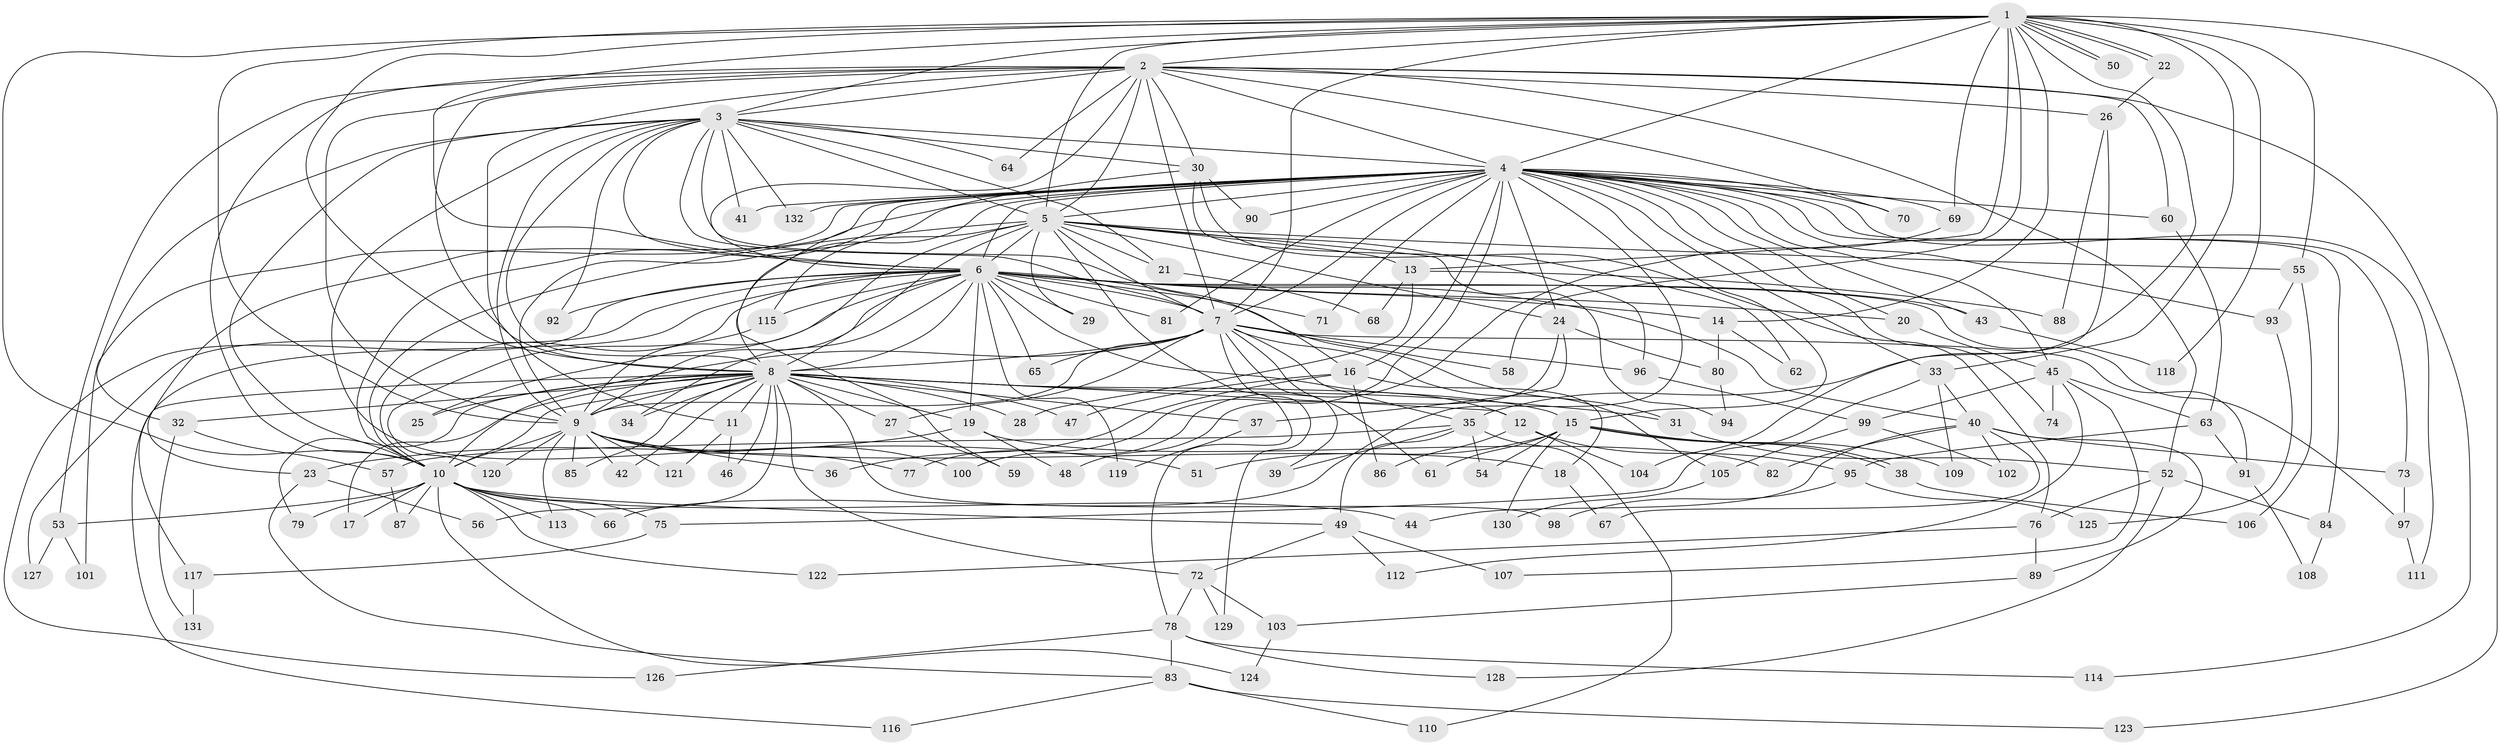 // Generated by graph-tools (version 1.1) at 2025/49/03/09/25 03:49:28]
// undirected, 132 vertices, 289 edges
graph export_dot {
graph [start="1"]
  node [color=gray90,style=filled];
  1;
  2;
  3;
  4;
  5;
  6;
  7;
  8;
  9;
  10;
  11;
  12;
  13;
  14;
  15;
  16;
  17;
  18;
  19;
  20;
  21;
  22;
  23;
  24;
  25;
  26;
  27;
  28;
  29;
  30;
  31;
  32;
  33;
  34;
  35;
  36;
  37;
  38;
  39;
  40;
  41;
  42;
  43;
  44;
  45;
  46;
  47;
  48;
  49;
  50;
  51;
  52;
  53;
  54;
  55;
  56;
  57;
  58;
  59;
  60;
  61;
  62;
  63;
  64;
  65;
  66;
  67;
  68;
  69;
  70;
  71;
  72;
  73;
  74;
  75;
  76;
  77;
  78;
  79;
  80;
  81;
  82;
  83;
  84;
  85;
  86;
  87;
  88;
  89;
  90;
  91;
  92;
  93;
  94;
  95;
  96;
  97;
  98;
  99;
  100;
  101;
  102;
  103;
  104;
  105;
  106;
  107;
  108;
  109;
  110;
  111;
  112;
  113;
  114;
  115;
  116;
  117;
  118;
  119;
  120;
  121;
  122;
  123;
  124;
  125;
  126;
  127;
  128;
  129;
  130;
  131;
  132;
  1 -- 2;
  1 -- 3;
  1 -- 4;
  1 -- 5;
  1 -- 6;
  1 -- 7;
  1 -- 8;
  1 -- 9;
  1 -- 10;
  1 -- 13;
  1 -- 14;
  1 -- 22;
  1 -- 22;
  1 -- 33;
  1 -- 35;
  1 -- 50;
  1 -- 50;
  1 -- 55;
  1 -- 58;
  1 -- 69;
  1 -- 118;
  1 -- 123;
  2 -- 3;
  2 -- 4;
  2 -- 5;
  2 -- 6;
  2 -- 7;
  2 -- 8;
  2 -- 9;
  2 -- 10;
  2 -- 11;
  2 -- 26;
  2 -- 30;
  2 -- 52;
  2 -- 53;
  2 -- 60;
  2 -- 64;
  2 -- 70;
  2 -- 114;
  3 -- 4;
  3 -- 5;
  3 -- 6;
  3 -- 7;
  3 -- 8;
  3 -- 9;
  3 -- 10;
  3 -- 16;
  3 -- 21;
  3 -- 30;
  3 -- 32;
  3 -- 41;
  3 -- 51;
  3 -- 64;
  3 -- 92;
  3 -- 132;
  4 -- 5;
  4 -- 6;
  4 -- 7;
  4 -- 8;
  4 -- 9;
  4 -- 10;
  4 -- 15;
  4 -- 16;
  4 -- 20;
  4 -- 23;
  4 -- 24;
  4 -- 33;
  4 -- 41;
  4 -- 43;
  4 -- 45;
  4 -- 60;
  4 -- 66;
  4 -- 69;
  4 -- 70;
  4 -- 71;
  4 -- 73;
  4 -- 74;
  4 -- 77;
  4 -- 81;
  4 -- 84;
  4 -- 90;
  4 -- 93;
  4 -- 101;
  4 -- 111;
  4 -- 132;
  5 -- 6;
  5 -- 7;
  5 -- 8;
  5 -- 9;
  5 -- 10;
  5 -- 13;
  5 -- 21;
  5 -- 24;
  5 -- 29;
  5 -- 55;
  5 -- 78;
  5 -- 94;
  5 -- 96;
  5 -- 115;
  6 -- 7;
  6 -- 8;
  6 -- 9;
  6 -- 10;
  6 -- 12;
  6 -- 14;
  6 -- 19;
  6 -- 20;
  6 -- 25;
  6 -- 29;
  6 -- 31;
  6 -- 34;
  6 -- 40;
  6 -- 43;
  6 -- 65;
  6 -- 71;
  6 -- 81;
  6 -- 92;
  6 -- 97;
  6 -- 115;
  6 -- 117;
  6 -- 119;
  6 -- 126;
  6 -- 127;
  7 -- 8;
  7 -- 9;
  7 -- 10;
  7 -- 27;
  7 -- 35;
  7 -- 39;
  7 -- 58;
  7 -- 61;
  7 -- 65;
  7 -- 91;
  7 -- 96;
  7 -- 105;
  7 -- 129;
  8 -- 9;
  8 -- 10;
  8 -- 11;
  8 -- 12;
  8 -- 15;
  8 -- 17;
  8 -- 19;
  8 -- 25;
  8 -- 27;
  8 -- 28;
  8 -- 31;
  8 -- 32;
  8 -- 34;
  8 -- 37;
  8 -- 42;
  8 -- 46;
  8 -- 47;
  8 -- 56;
  8 -- 72;
  8 -- 79;
  8 -- 85;
  8 -- 98;
  8 -- 116;
  9 -- 10;
  9 -- 18;
  9 -- 36;
  9 -- 42;
  9 -- 77;
  9 -- 85;
  9 -- 100;
  9 -- 113;
  9 -- 120;
  9 -- 121;
  10 -- 17;
  10 -- 44;
  10 -- 49;
  10 -- 53;
  10 -- 66;
  10 -- 75;
  10 -- 79;
  10 -- 87;
  10 -- 113;
  10 -- 122;
  10 -- 124;
  11 -- 46;
  11 -- 121;
  12 -- 86;
  12 -- 95;
  12 -- 104;
  13 -- 28;
  13 -- 68;
  13 -- 88;
  14 -- 62;
  14 -- 80;
  15 -- 38;
  15 -- 38;
  15 -- 51;
  15 -- 54;
  15 -- 61;
  15 -- 109;
  15 -- 130;
  16 -- 18;
  16 -- 36;
  16 -- 47;
  16 -- 86;
  18 -- 67;
  19 -- 23;
  19 -- 48;
  19 -- 82;
  20 -- 45;
  21 -- 68;
  22 -- 26;
  23 -- 56;
  23 -- 83;
  24 -- 37;
  24 -- 48;
  24 -- 80;
  26 -- 88;
  26 -- 104;
  27 -- 59;
  30 -- 59;
  30 -- 62;
  30 -- 76;
  30 -- 90;
  31 -- 52;
  32 -- 57;
  32 -- 131;
  33 -- 40;
  33 -- 75;
  33 -- 109;
  35 -- 39;
  35 -- 49;
  35 -- 54;
  35 -- 57;
  35 -- 110;
  37 -- 119;
  38 -- 106;
  40 -- 44;
  40 -- 67;
  40 -- 73;
  40 -- 82;
  40 -- 89;
  40 -- 102;
  43 -- 118;
  45 -- 63;
  45 -- 74;
  45 -- 99;
  45 -- 107;
  45 -- 112;
  49 -- 72;
  49 -- 107;
  49 -- 112;
  52 -- 76;
  52 -- 84;
  52 -- 128;
  53 -- 101;
  53 -- 127;
  55 -- 93;
  55 -- 106;
  57 -- 87;
  60 -- 63;
  63 -- 91;
  63 -- 95;
  69 -- 100;
  72 -- 78;
  72 -- 103;
  72 -- 129;
  73 -- 97;
  75 -- 117;
  76 -- 89;
  76 -- 122;
  78 -- 83;
  78 -- 114;
  78 -- 126;
  78 -- 128;
  80 -- 94;
  83 -- 110;
  83 -- 116;
  83 -- 123;
  84 -- 108;
  89 -- 103;
  91 -- 108;
  93 -- 125;
  95 -- 98;
  95 -- 125;
  96 -- 99;
  97 -- 111;
  99 -- 102;
  99 -- 105;
  103 -- 124;
  105 -- 130;
  115 -- 120;
  117 -- 131;
}
